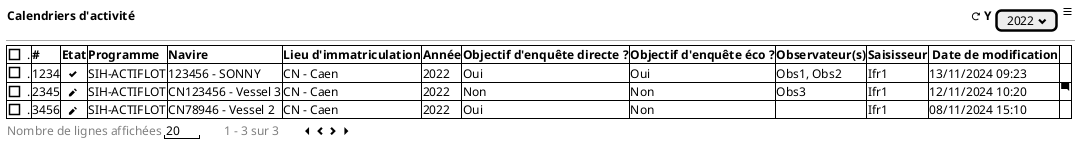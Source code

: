 @startsalt
{
  {<b>Calendriers d'activité                                                                                                                                                                                                                                                                            <&reload> Y {[2022 <&chevron-bottom>]} <&menu>}
  --
	{#

     [ ]. | <b># | <b>Etat | <b>Programme |  <b>Navire | <b>Lieu d'immatriculation | <b>Année | <b>Objectif d'enquête directe ? | <b>Objectif d'enquête éco ?|<b>Observateur(s) | <b>Saisisseur | <b> Date de modification
     [ ]. | 1234 | <b>  <&check> | SIH-ACTIFLOT | 123456 - SONNY | CN - Caen |2022 | Oui | Oui | Obs1, Obs2 | Ifr1 | 13/11/2024 09:23 | .
     [ ]. | 2345 | <b>  <&pencil> | SIH-ACTIFLOT | CN123456 - Vessel 3 | CN - Caen | 2022 | Non | Non | Obs3 | Ifr1 | 12/11/2024 10:20 | <&comment-square>
     [ ]. | 3456 | <b>  <&pencil> | SIH-ACTIFLOT | CN78946 - Vessel 2 | CN - Caen | 2022 | Oui | Non | . | Ifr1 | 08/11/2024 15:10 | .
    }
     { <font color=grey>Nombre de lignes affichées</font> |  " 20 "  | . | . | . | . | <font color=grey>1 - 3 sur 3 | . | . | . | . | <&caret-left> <&chevron-left> <&chevron-right> <&caret-right> }
}
@endsalt